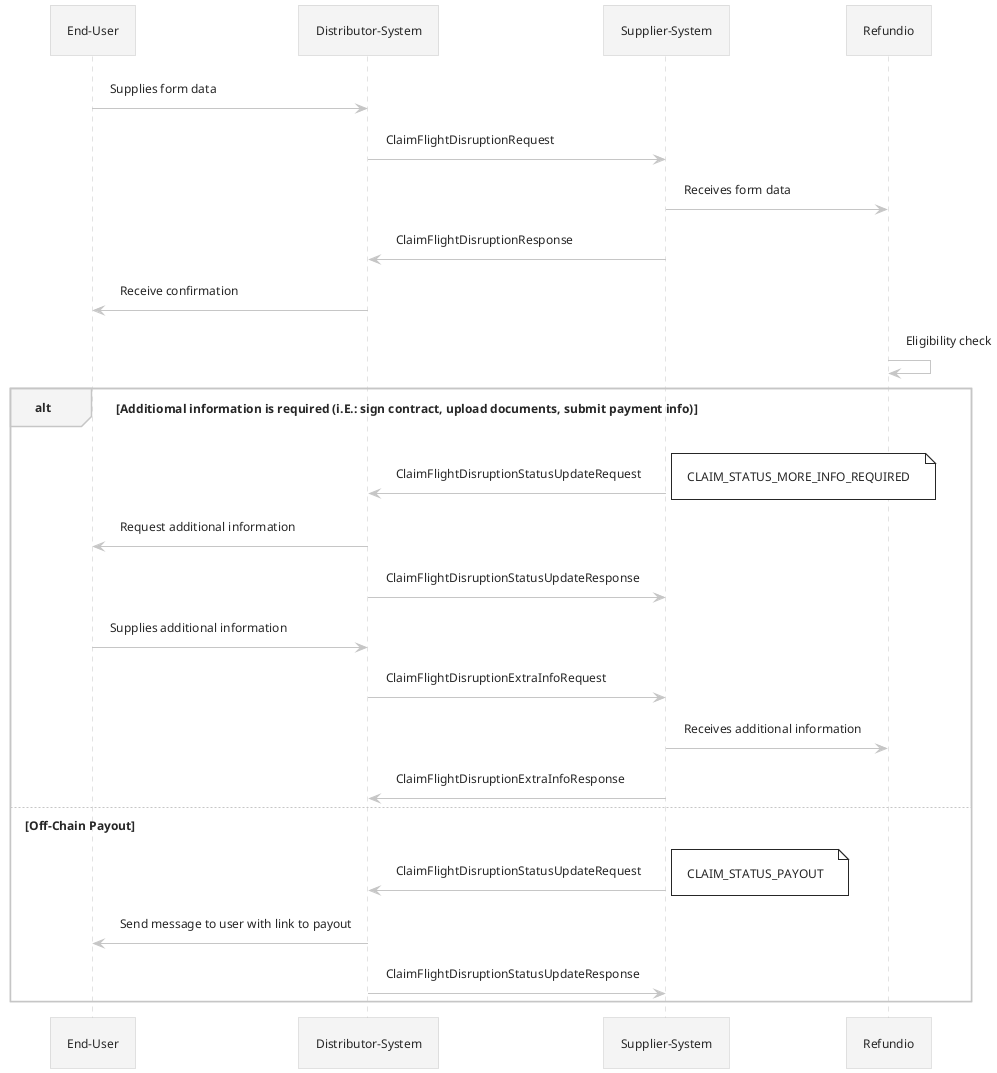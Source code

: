 @startuml

!theme carbon-gray

participant "End-User" as endUser
participant "Distributor-System" as distributorSystem
' participant "Distributor Partner-Plugin" as distributorPlugin
' participant "Distributor-Bot" as distributorBot
' participant "Supplier-Bot" as supplierBot
' participant "Supplier Partner-Plugin" as supplierPlugin
participant "Supplier-System" as supplierSystem
participant "Refundio" as refundio

endUser -> distributorSystem : Supplies form data
distributorSystem -> supplierSystem : ClaimFlightDisruptionRequest
supplierSystem -> refundio : Receives form data
supplierSystem -> distributorSystem : ClaimFlightDisruptionResponse
distributorSystem -> endUser : Receive confirmation
refundio -> refundio : Eligibility check

alt Additiomal information is required (i.E.: sign contract, upload documents, submit payment info)
    supplierSystem -> distributorSystem : ClaimFlightDisruptionStatusUpdateRequest 
    note right : CLAIM_STATUS_MORE_INFO_REQUIRED
    distributorSystem -> endUser : Request additional information
    distributorSystem -> supplierSystem : ClaimFlightDisruptionStatusUpdateResponse

    endUser -> distributorSystem : Supplies additional information
    distributorSystem -> supplierSystem : ClaimFlightDisruptionExtraInfoRequest
    supplierSystem -> refundio : Receives additional information
    supplierSystem -> distributorSystem : ClaimFlightDisruptionExtraInfoResponse

else Off-Chain Payout 
    supplierSystem -> distributorSystem : ClaimFlightDisruptionStatusUpdateRequest 
    note right : CLAIM_STATUS_PAYOUT
    distributorSystem -> endUser : Send message to user with link to payout
    distributorSystem -> supplierSystem : ClaimFlightDisruptionStatusUpdateResponse

end